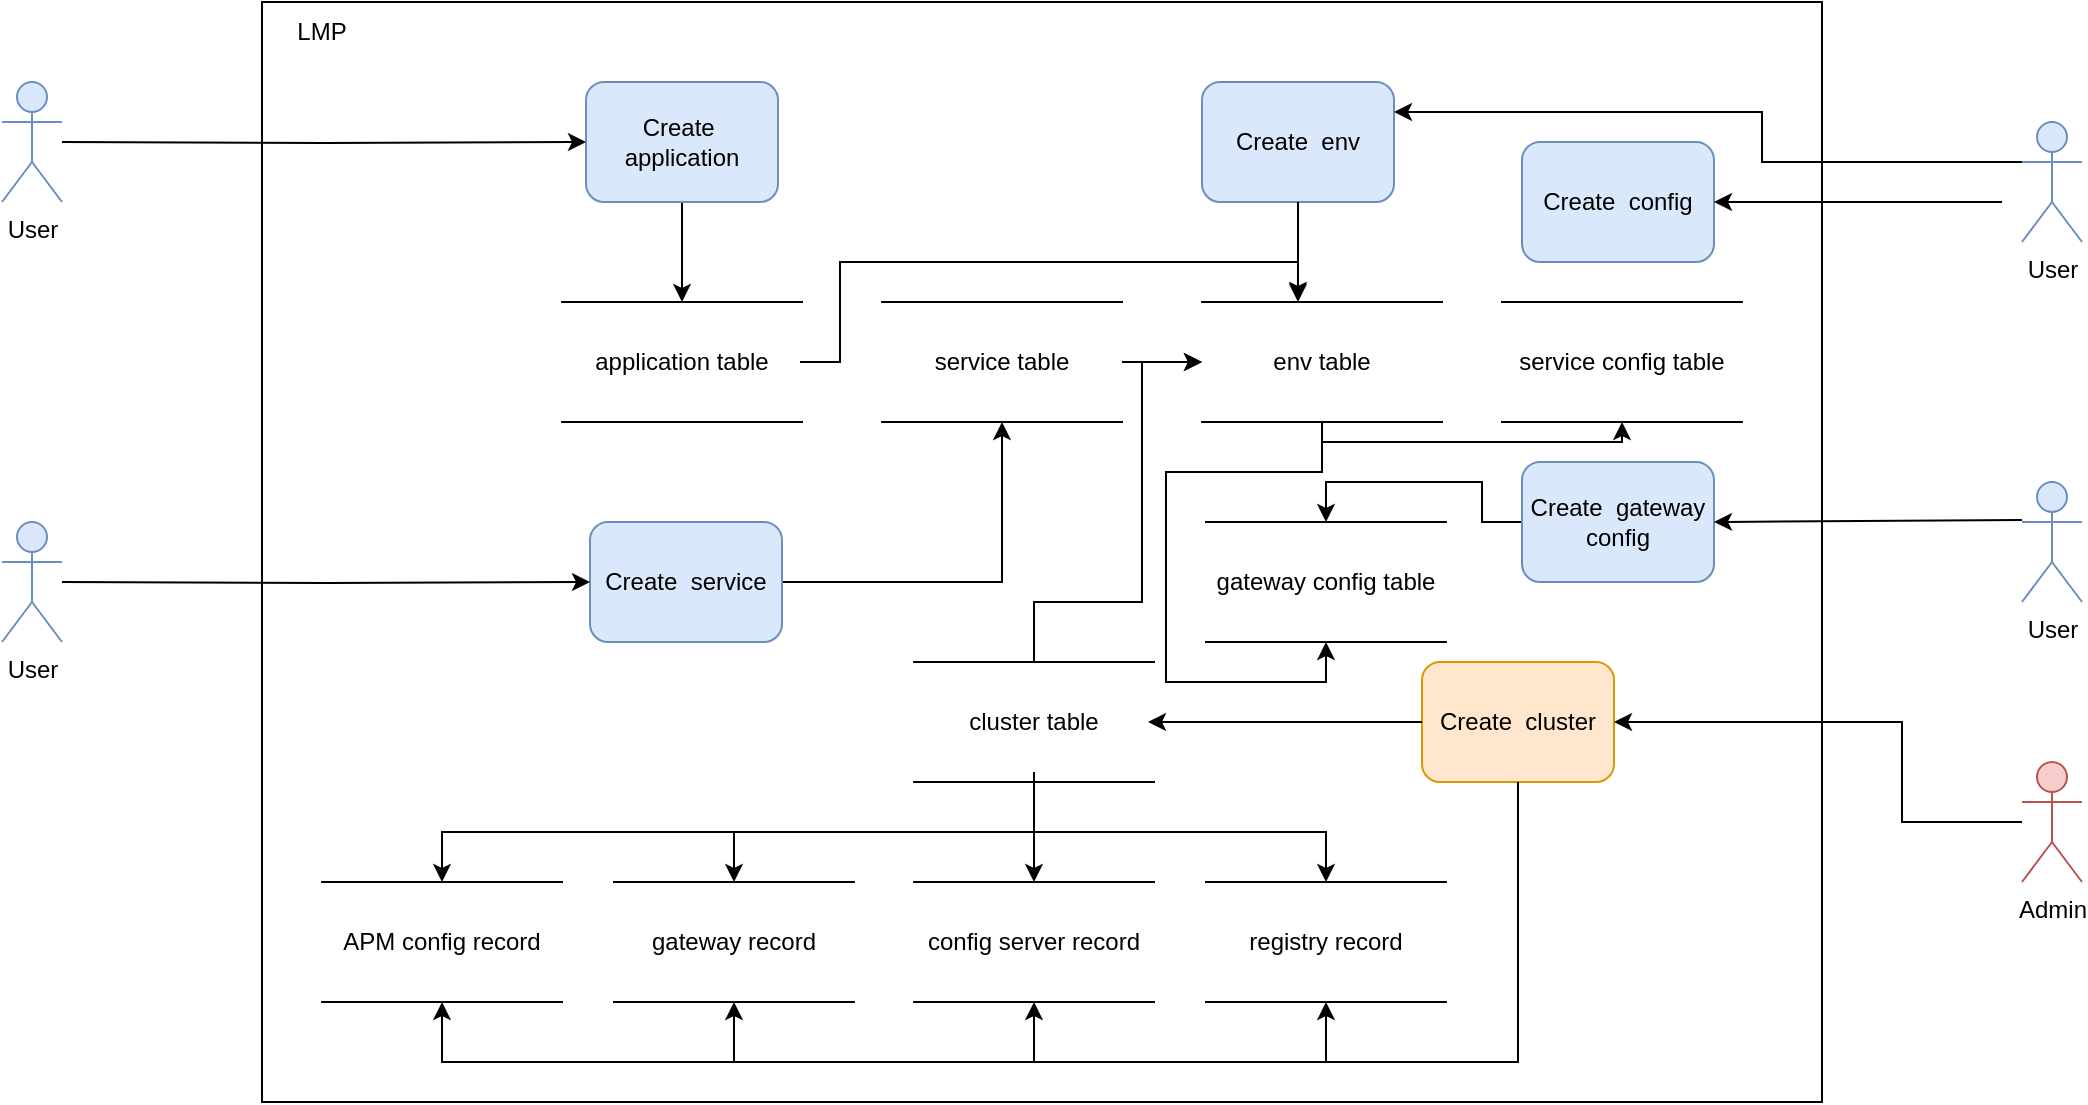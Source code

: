 <mxfile version="24.7.7">
  <diagram name="第 1 页" id="uE0uv-6pzj0NgiI1sNcN">
    <mxGraphModel dx="1674" dy="772" grid="0" gridSize="10" guides="1" tooltips="1" connect="1" arrows="1" fold="1" page="0" pageScale="1" pageWidth="827" pageHeight="1169" math="0" shadow="0">
      <root>
        <mxCell id="0" />
        <mxCell id="1" parent="0" />
        <mxCell id="hHzAKPFiT6FV0vMPUgOD-1" value="" style="rounded=0;whiteSpace=wrap;html=1;" vertex="1" parent="1">
          <mxGeometry x="130" y="40" width="780" height="550" as="geometry" />
        </mxCell>
        <mxCell id="hHzAKPFiT6FV0vMPUgOD-2" value="LMP" style="text;html=1;align=center;verticalAlign=middle;whiteSpace=wrap;rounded=0;" vertex="1" parent="1">
          <mxGeometry x="130" y="40" width="60" height="30" as="geometry" />
        </mxCell>
        <mxCell id="hHzAKPFiT6FV0vMPUgOD-40" style="edgeStyle=orthogonalEdgeStyle;rounded=0;orthogonalLoop=1;jettySize=auto;html=1;exitX=0.5;exitY=1;exitDx=0;exitDy=0;entryX=0.5;entryY=0;entryDx=0;entryDy=0;" edge="1" parent="1" source="hHzAKPFiT6FV0vMPUgOD-3" target="hHzAKPFiT6FV0vMPUgOD-16">
          <mxGeometry relative="1" as="geometry" />
        </mxCell>
        <mxCell id="hHzAKPFiT6FV0vMPUgOD-3" value="Create&amp;nbsp; application" style="rounded=1;whiteSpace=wrap;html=1;fillColor=#dae8fc;strokeColor=#6c8ebf;" vertex="1" parent="1">
          <mxGeometry x="292" y="80" width="96" height="60" as="geometry" />
        </mxCell>
        <mxCell id="hHzAKPFiT6FV0vMPUgOD-49" style="edgeStyle=orthogonalEdgeStyle;rounded=0;orthogonalLoop=1;jettySize=auto;html=1;exitX=1;exitY=0.5;exitDx=0;exitDy=0;entryX=0.5;entryY=1;entryDx=0;entryDy=0;" edge="1" parent="1" source="hHzAKPFiT6FV0vMPUgOD-4" target="hHzAKPFiT6FV0vMPUgOD-17">
          <mxGeometry relative="1" as="geometry" />
        </mxCell>
        <mxCell id="hHzAKPFiT6FV0vMPUgOD-4" value="Create&amp;nbsp; service" style="rounded=1;whiteSpace=wrap;html=1;fillColor=#dae8fc;strokeColor=#6c8ebf;" vertex="1" parent="1">
          <mxGeometry x="294" y="300" width="96" height="60" as="geometry" />
        </mxCell>
        <mxCell id="hHzAKPFiT6FV0vMPUgOD-5" value="Create&amp;nbsp; env" style="rounded=1;whiteSpace=wrap;html=1;fillColor=#dae8fc;strokeColor=#6c8ebf;" vertex="1" parent="1">
          <mxGeometry x="600" y="80" width="96" height="60" as="geometry" />
        </mxCell>
        <mxCell id="hHzAKPFiT6FV0vMPUgOD-6" value="Create&amp;nbsp; config" style="rounded=1;whiteSpace=wrap;html=1;fillColor=#dae8fc;strokeColor=#6c8ebf;" vertex="1" parent="1">
          <mxGeometry x="760" y="110" width="96" height="60" as="geometry" />
        </mxCell>
        <mxCell id="hHzAKPFiT6FV0vMPUgOD-46" style="edgeStyle=orthogonalEdgeStyle;rounded=0;orthogonalLoop=1;jettySize=auto;html=1;exitX=0;exitY=0.5;exitDx=0;exitDy=0;entryX=0.5;entryY=0;entryDx=0;entryDy=0;" edge="1" parent="1" source="hHzAKPFiT6FV0vMPUgOD-7" target="hHzAKPFiT6FV0vMPUgOD-14">
          <mxGeometry relative="1" as="geometry" />
        </mxCell>
        <mxCell id="hHzAKPFiT6FV0vMPUgOD-7" value="Create&amp;nbsp; gateway config" style="rounded=1;whiteSpace=wrap;html=1;fillColor=#dae8fc;strokeColor=#6c8ebf;" vertex="1" parent="1">
          <mxGeometry x="760" y="270" width="96" height="60" as="geometry" />
        </mxCell>
        <mxCell id="hHzAKPFiT6FV0vMPUgOD-8" value="Create&amp;nbsp; cluster" style="rounded=1;whiteSpace=wrap;html=1;fillColor=#ffe6cc;strokeColor=#d79b00;" vertex="1" parent="1">
          <mxGeometry x="710" y="370" width="96" height="60" as="geometry" />
        </mxCell>
        <mxCell id="hHzAKPFiT6FV0vMPUgOD-9" value="APM config record" style="shape=partialRectangle;whiteSpace=wrap;html=1;left=0;right=0;fillColor=none;" vertex="1" parent="1">
          <mxGeometry x="160" y="480" width="120" height="60" as="geometry" />
        </mxCell>
        <mxCell id="hHzAKPFiT6FV0vMPUgOD-10" value="gateway record" style="shape=partialRectangle;whiteSpace=wrap;html=1;left=0;right=0;fillColor=none;" vertex="1" parent="1">
          <mxGeometry x="306" y="480" width="120" height="60" as="geometry" />
        </mxCell>
        <mxCell id="hHzAKPFiT6FV0vMPUgOD-11" value="config server record" style="shape=partialRectangle;whiteSpace=wrap;html=1;left=0;right=0;fillColor=none;" vertex="1" parent="1">
          <mxGeometry x="456" y="480" width="120" height="60" as="geometry" />
        </mxCell>
        <mxCell id="hHzAKPFiT6FV0vMPUgOD-12" value="registry record" style="shape=partialRectangle;whiteSpace=wrap;html=1;left=0;right=0;fillColor=none;" vertex="1" parent="1">
          <mxGeometry x="602" y="480" width="120" height="60" as="geometry" />
        </mxCell>
        <mxCell id="hHzAKPFiT6FV0vMPUgOD-44" style="edgeStyle=orthogonalEdgeStyle;rounded=0;orthogonalLoop=1;jettySize=auto;html=1;exitX=0.5;exitY=0;exitDx=0;exitDy=0;entryX=0;entryY=0.5;entryDx=0;entryDy=0;" edge="1" parent="1" source="hHzAKPFiT6FV0vMPUgOD-13" target="hHzAKPFiT6FV0vMPUgOD-18">
          <mxGeometry relative="1" as="geometry">
            <Array as="points">
              <mxPoint x="516" y="340" />
              <mxPoint x="570" y="340" />
              <mxPoint x="570" y="220" />
            </Array>
          </mxGeometry>
        </mxCell>
        <mxCell id="hHzAKPFiT6FV0vMPUgOD-13" value="cluster table" style="shape=partialRectangle;whiteSpace=wrap;html=1;left=0;right=0;fillColor=none;" vertex="1" parent="1">
          <mxGeometry x="456" y="370" width="120" height="60" as="geometry" />
        </mxCell>
        <mxCell id="hHzAKPFiT6FV0vMPUgOD-14" value="gateway config table" style="shape=partialRectangle;whiteSpace=wrap;html=1;left=0;right=0;fillColor=none;" vertex="1" parent="1">
          <mxGeometry x="602" y="300" width="120" height="60" as="geometry" />
        </mxCell>
        <mxCell id="hHzAKPFiT6FV0vMPUgOD-15" value="service config table" style="shape=partialRectangle;whiteSpace=wrap;html=1;left=0;right=0;fillColor=none;" vertex="1" parent="1">
          <mxGeometry x="750" y="190" width="120" height="60" as="geometry" />
        </mxCell>
        <mxCell id="hHzAKPFiT6FV0vMPUgOD-16" value="application table" style="shape=partialRectangle;whiteSpace=wrap;html=1;left=0;right=0;fillColor=none;" vertex="1" parent="1">
          <mxGeometry x="280" y="190" width="120" height="60" as="geometry" />
        </mxCell>
        <mxCell id="hHzAKPFiT6FV0vMPUgOD-42" style="edgeStyle=orthogonalEdgeStyle;rounded=0;orthogonalLoop=1;jettySize=auto;html=1;exitX=1;exitY=0.5;exitDx=0;exitDy=0;entryX=0;entryY=0.5;entryDx=0;entryDy=0;" edge="1" parent="1" source="hHzAKPFiT6FV0vMPUgOD-17" target="hHzAKPFiT6FV0vMPUgOD-18">
          <mxGeometry relative="1" as="geometry" />
        </mxCell>
        <mxCell id="hHzAKPFiT6FV0vMPUgOD-17" value="service table" style="shape=partialRectangle;whiteSpace=wrap;html=1;left=0;right=0;fillColor=none;" vertex="1" parent="1">
          <mxGeometry x="440" y="190" width="120" height="60" as="geometry" />
        </mxCell>
        <mxCell id="hHzAKPFiT6FV0vMPUgOD-45" style="edgeStyle=orthogonalEdgeStyle;rounded=0;orthogonalLoop=1;jettySize=auto;html=1;exitX=0.5;exitY=1;exitDx=0;exitDy=0;entryX=0.5;entryY=1;entryDx=0;entryDy=0;" edge="1" parent="1" source="hHzAKPFiT6FV0vMPUgOD-18" target="hHzAKPFiT6FV0vMPUgOD-15">
          <mxGeometry relative="1" as="geometry">
            <Array as="points">
              <mxPoint x="660" y="260" />
              <mxPoint x="810" y="260" />
            </Array>
          </mxGeometry>
        </mxCell>
        <mxCell id="hHzAKPFiT6FV0vMPUgOD-47" style="edgeStyle=orthogonalEdgeStyle;rounded=0;orthogonalLoop=1;jettySize=auto;html=1;exitX=0.5;exitY=1;exitDx=0;exitDy=0;entryX=0.5;entryY=1;entryDx=0;entryDy=0;" edge="1" parent="1" source="hHzAKPFiT6FV0vMPUgOD-18" target="hHzAKPFiT6FV0vMPUgOD-14">
          <mxGeometry relative="1" as="geometry" />
        </mxCell>
        <mxCell id="hHzAKPFiT6FV0vMPUgOD-18" value="env table" style="shape=partialRectangle;whiteSpace=wrap;html=1;left=0;right=0;fillColor=none;" vertex="1" parent="1">
          <mxGeometry x="600" y="190" width="120" height="60" as="geometry" />
        </mxCell>
        <mxCell id="hHzAKPFiT6FV0vMPUgOD-20" style="edgeStyle=orthogonalEdgeStyle;rounded=0;orthogonalLoop=1;jettySize=auto;html=1;entryX=0;entryY=0.5;entryDx=0;entryDy=0;" edge="1" parent="1" target="hHzAKPFiT6FV0vMPUgOD-3">
          <mxGeometry relative="1" as="geometry">
            <mxPoint x="30" y="110" as="sourcePoint" />
          </mxGeometry>
        </mxCell>
        <mxCell id="hHzAKPFiT6FV0vMPUgOD-19" value="User" style="shape=umlActor;verticalLabelPosition=bottom;verticalAlign=top;html=1;outlineConnect=0;fillColor=#dae8fc;strokeColor=#6c8ebf;" vertex="1" parent="1">
          <mxGeometry y="80" width="30" height="60" as="geometry" />
        </mxCell>
        <mxCell id="hHzAKPFiT6FV0vMPUgOD-22" style="edgeStyle=orthogonalEdgeStyle;rounded=0;orthogonalLoop=1;jettySize=auto;html=1;" edge="1" parent="1" target="hHzAKPFiT6FV0vMPUgOD-4">
          <mxGeometry relative="1" as="geometry">
            <mxPoint x="30" y="330" as="sourcePoint" />
          </mxGeometry>
        </mxCell>
        <mxCell id="hHzAKPFiT6FV0vMPUgOD-21" value="User" style="shape=umlActor;verticalLabelPosition=bottom;verticalAlign=top;html=1;outlineConnect=0;fillColor=#dae8fc;strokeColor=#6c8ebf;" vertex="1" parent="1">
          <mxGeometry y="300" width="30" height="60" as="geometry" />
        </mxCell>
        <mxCell id="hHzAKPFiT6FV0vMPUgOD-23" value="User" style="shape=umlActor;verticalLabelPosition=bottom;verticalAlign=top;html=1;outlineConnect=0;fillColor=#dae8fc;strokeColor=#6c8ebf;" vertex="1" parent="1">
          <mxGeometry x="1010" y="100" width="30" height="60" as="geometry" />
        </mxCell>
        <mxCell id="hHzAKPFiT6FV0vMPUgOD-24" value="" style="endArrow=classic;html=1;rounded=0;entryX=1;entryY=0.5;entryDx=0;entryDy=0;" edge="1" parent="1" target="hHzAKPFiT6FV0vMPUgOD-6">
          <mxGeometry width="50" height="50" relative="1" as="geometry">
            <mxPoint x="1000" y="140" as="sourcePoint" />
            <mxPoint x="1070" y="180" as="targetPoint" />
          </mxGeometry>
        </mxCell>
        <mxCell id="hHzAKPFiT6FV0vMPUgOD-25" value="" style="endArrow=classic;html=1;rounded=0;entryX=1;entryY=0.25;entryDx=0;entryDy=0;exitX=0;exitY=0.333;exitDx=0;exitDy=0;exitPerimeter=0;edgeStyle=orthogonalEdgeStyle;" edge="1" parent="1" source="hHzAKPFiT6FV0vMPUgOD-23" target="hHzAKPFiT6FV0vMPUgOD-5">
          <mxGeometry width="50" height="50" relative="1" as="geometry">
            <mxPoint x="1010" y="150" as="sourcePoint" />
            <mxPoint x="866" y="150" as="targetPoint" />
            <Array as="points">
              <mxPoint x="880" y="120" />
              <mxPoint x="880" y="95" />
            </Array>
          </mxGeometry>
        </mxCell>
        <mxCell id="hHzAKPFiT6FV0vMPUgOD-28" style="edgeStyle=orthogonalEdgeStyle;rounded=0;orthogonalLoop=1;jettySize=auto;html=1;exitX=0;exitY=0.333;exitDx=0;exitDy=0;exitPerimeter=0;" edge="1" parent="1" source="hHzAKPFiT6FV0vMPUgOD-26">
          <mxGeometry relative="1" as="geometry">
            <mxPoint x="1010" y="300" as="targetPoint" />
          </mxGeometry>
        </mxCell>
        <mxCell id="hHzAKPFiT6FV0vMPUgOD-26" value="User" style="shape=umlActor;verticalLabelPosition=bottom;verticalAlign=top;html=1;outlineConnect=0;fillColor=#dae8fc;strokeColor=#6c8ebf;" vertex="1" parent="1">
          <mxGeometry x="1010" y="280" width="30" height="60" as="geometry" />
        </mxCell>
        <mxCell id="hHzAKPFiT6FV0vMPUgOD-27" value="" style="endArrow=classic;html=1;rounded=0;entryX=1;entryY=0.5;entryDx=0;entryDy=0;" edge="1" parent="1" target="hHzAKPFiT6FV0vMPUgOD-7">
          <mxGeometry width="50" height="50" relative="1" as="geometry">
            <mxPoint x="1010" y="299" as="sourcePoint" />
            <mxPoint x="866" y="299" as="targetPoint" />
          </mxGeometry>
        </mxCell>
        <mxCell id="hHzAKPFiT6FV0vMPUgOD-29" value="Admin" style="shape=umlActor;verticalLabelPosition=bottom;verticalAlign=top;html=1;outlineConnect=0;fillColor=#f8cecc;strokeColor=#b85450;" vertex="1" parent="1">
          <mxGeometry x="1010" y="420" width="30" height="60" as="geometry" />
        </mxCell>
        <mxCell id="hHzAKPFiT6FV0vMPUgOD-30" value="" style="endArrow=classic;html=1;rounded=0;entryX=1;entryY=0.5;entryDx=0;entryDy=0;edgeStyle=orthogonalEdgeStyle;" edge="1" parent="1" source="hHzAKPFiT6FV0vMPUgOD-29" target="hHzAKPFiT6FV0vMPUgOD-8">
          <mxGeometry width="50" height="50" relative="1" as="geometry">
            <mxPoint x="1020" y="309" as="sourcePoint" />
            <mxPoint x="866" y="310" as="targetPoint" />
            <Array as="points">
              <mxPoint x="950" y="450" />
              <mxPoint x="950" y="400" />
            </Array>
          </mxGeometry>
        </mxCell>
        <mxCell id="hHzAKPFiT6FV0vMPUgOD-31" value="" style="endArrow=classic;html=1;rounded=0;exitX=0.5;exitY=1;exitDx=0;exitDy=0;edgeStyle=orthogonalEdgeStyle;entryX=0.5;entryY=1;entryDx=0;entryDy=0;" edge="1" parent="1" source="hHzAKPFiT6FV0vMPUgOD-8" target="hHzAKPFiT6FV0vMPUgOD-9">
          <mxGeometry width="50" height="50" relative="1" as="geometry">
            <mxPoint x="690" y="710" as="sourcePoint" />
            <mxPoint x="740" y="660" as="targetPoint" />
            <Array as="points">
              <mxPoint x="758" y="570" />
              <mxPoint x="220" y="570" />
            </Array>
          </mxGeometry>
        </mxCell>
        <mxCell id="hHzAKPFiT6FV0vMPUgOD-32" value="" style="endArrow=classic;html=1;rounded=0;exitX=0.5;exitY=1;exitDx=0;exitDy=0;edgeStyle=orthogonalEdgeStyle;entryX=0.5;entryY=1;entryDx=0;entryDy=0;" edge="1" parent="1" source="hHzAKPFiT6FV0vMPUgOD-8" target="hHzAKPFiT6FV0vMPUgOD-10">
          <mxGeometry width="50" height="50" relative="1" as="geometry">
            <mxPoint x="768" y="440" as="sourcePoint" />
            <mxPoint x="230" y="550" as="targetPoint" />
            <Array as="points">
              <mxPoint x="758" y="570" />
              <mxPoint x="366" y="570" />
            </Array>
          </mxGeometry>
        </mxCell>
        <mxCell id="hHzAKPFiT6FV0vMPUgOD-33" value="" style="endArrow=classic;html=1;rounded=0;exitX=0.5;exitY=1;exitDx=0;exitDy=0;edgeStyle=orthogonalEdgeStyle;entryX=0.5;entryY=1;entryDx=0;entryDy=0;" edge="1" parent="1" source="hHzAKPFiT6FV0vMPUgOD-8" target="hHzAKPFiT6FV0vMPUgOD-11">
          <mxGeometry width="50" height="50" relative="1" as="geometry">
            <mxPoint x="768" y="440" as="sourcePoint" />
            <mxPoint x="376" y="550" as="targetPoint" />
            <Array as="points">
              <mxPoint x="758" y="570" />
              <mxPoint x="516" y="570" />
            </Array>
          </mxGeometry>
        </mxCell>
        <mxCell id="hHzAKPFiT6FV0vMPUgOD-34" value="" style="endArrow=classic;html=1;rounded=0;exitX=0.5;exitY=1;exitDx=0;exitDy=0;edgeStyle=orthogonalEdgeStyle;entryX=0.5;entryY=1;entryDx=0;entryDy=0;" edge="1" parent="1" source="hHzAKPFiT6FV0vMPUgOD-8" target="hHzAKPFiT6FV0vMPUgOD-12">
          <mxGeometry width="50" height="50" relative="1" as="geometry">
            <mxPoint x="768" y="440" as="sourcePoint" />
            <mxPoint x="526" y="550" as="targetPoint" />
            <Array as="points">
              <mxPoint x="758" y="570" />
              <mxPoint x="662" y="570" />
            </Array>
          </mxGeometry>
        </mxCell>
        <mxCell id="hHzAKPFiT6FV0vMPUgOD-35" value="" style="endArrow=classic;html=1;rounded=0;edgeStyle=orthogonalEdgeStyle;exitX=0.5;exitY=1;exitDx=0;exitDy=0;entryX=0.5;entryY=0;entryDx=0;entryDy=0;" edge="1" parent="1" source="hHzAKPFiT6FV0vMPUgOD-13" target="hHzAKPFiT6FV0vMPUgOD-9">
          <mxGeometry width="50" height="50" relative="1" as="geometry">
            <mxPoint x="10" y="490" as="sourcePoint" />
            <mxPoint x="60" y="440" as="targetPoint" />
          </mxGeometry>
        </mxCell>
        <mxCell id="hHzAKPFiT6FV0vMPUgOD-36" value="" style="endArrow=classic;html=1;rounded=0;edgeStyle=orthogonalEdgeStyle;exitX=0.5;exitY=1;exitDx=0;exitDy=0;entryX=0.5;entryY=0;entryDx=0;entryDy=0;" edge="1" parent="1" target="hHzAKPFiT6FV0vMPUgOD-10">
          <mxGeometry width="50" height="50" relative="1" as="geometry">
            <mxPoint x="516" y="425" as="sourcePoint" />
            <mxPoint x="366" y="475" as="targetPoint" />
            <Array as="points">
              <mxPoint x="516" y="455" />
              <mxPoint x="366" y="455" />
            </Array>
          </mxGeometry>
        </mxCell>
        <mxCell id="hHzAKPFiT6FV0vMPUgOD-37" value="" style="endArrow=classic;html=1;rounded=0;edgeStyle=orthogonalEdgeStyle;exitX=0.5;exitY=1;exitDx=0;exitDy=0;entryX=0.5;entryY=0;entryDx=0;entryDy=0;" edge="1" parent="1" source="hHzAKPFiT6FV0vMPUgOD-13" target="hHzAKPFiT6FV0vMPUgOD-11">
          <mxGeometry width="50" height="50" relative="1" as="geometry">
            <mxPoint x="526" y="430" as="sourcePoint" />
            <mxPoint x="376" y="490" as="targetPoint" />
            <Array as="points" />
          </mxGeometry>
        </mxCell>
        <mxCell id="hHzAKPFiT6FV0vMPUgOD-38" value="" style="endArrow=classic;html=1;rounded=0;edgeStyle=orthogonalEdgeStyle;exitX=0.5;exitY=1;exitDx=0;exitDy=0;entryX=0.5;entryY=0;entryDx=0;entryDy=0;" edge="1" parent="1" source="hHzAKPFiT6FV0vMPUgOD-13" target="hHzAKPFiT6FV0vMPUgOD-12">
          <mxGeometry width="50" height="50" relative="1" as="geometry">
            <mxPoint x="526" y="430" as="sourcePoint" />
            <mxPoint x="526" y="490" as="targetPoint" />
            <Array as="points" />
          </mxGeometry>
        </mxCell>
        <mxCell id="hHzAKPFiT6FV0vMPUgOD-41" style="edgeStyle=orthogonalEdgeStyle;rounded=0;orthogonalLoop=1;jettySize=auto;html=1;exitX=0.5;exitY=1;exitDx=0;exitDy=0;entryX=0.4;entryY=0;entryDx=0;entryDy=0;entryPerimeter=0;" edge="1" parent="1" source="hHzAKPFiT6FV0vMPUgOD-5" target="hHzAKPFiT6FV0vMPUgOD-18">
          <mxGeometry relative="1" as="geometry" />
        </mxCell>
        <mxCell id="hHzAKPFiT6FV0vMPUgOD-43" style="edgeStyle=orthogonalEdgeStyle;rounded=0;orthogonalLoop=1;jettySize=auto;html=1;exitX=1;exitY=0.5;exitDx=0;exitDy=0;entryX=0.408;entryY=-0.017;entryDx=0;entryDy=0;entryPerimeter=0;" edge="1" parent="1">
          <mxGeometry relative="1" as="geometry">
            <mxPoint x="399" y="220" as="sourcePoint" />
            <mxPoint x="647.96" y="188.98" as="targetPoint" />
            <Array as="points">
              <mxPoint x="419" y="220" />
              <mxPoint x="419" y="170" />
              <mxPoint x="648" y="170" />
            </Array>
          </mxGeometry>
        </mxCell>
        <mxCell id="hHzAKPFiT6FV0vMPUgOD-48" style="edgeStyle=orthogonalEdgeStyle;rounded=0;orthogonalLoop=1;jettySize=auto;html=1;exitX=0;exitY=0.5;exitDx=0;exitDy=0;" edge="1" parent="1" source="hHzAKPFiT6FV0vMPUgOD-8">
          <mxGeometry relative="1" as="geometry">
            <mxPoint x="573" y="400" as="targetPoint" />
            <Array as="points">
              <mxPoint x="573" y="400" />
            </Array>
          </mxGeometry>
        </mxCell>
      </root>
    </mxGraphModel>
  </diagram>
</mxfile>
